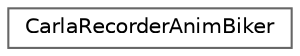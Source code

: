 digraph "类继承关系图"
{
 // INTERACTIVE_SVG=YES
 // LATEX_PDF_SIZE
  bgcolor="transparent";
  edge [fontname=Helvetica,fontsize=10,labelfontname=Helvetica,labelfontsize=10];
  node [fontname=Helvetica,fontsize=10,shape=box,height=0.2,width=0.4];
  rankdir="LR";
  Node0 [id="Node000000",label="CarlaRecorderAnimBiker",height=0.2,width=0.4,color="grey40", fillcolor="white", style="filled",URL="$db/d9f/structCarlaRecorderAnimBiker.html",tooltip=" "];
}
